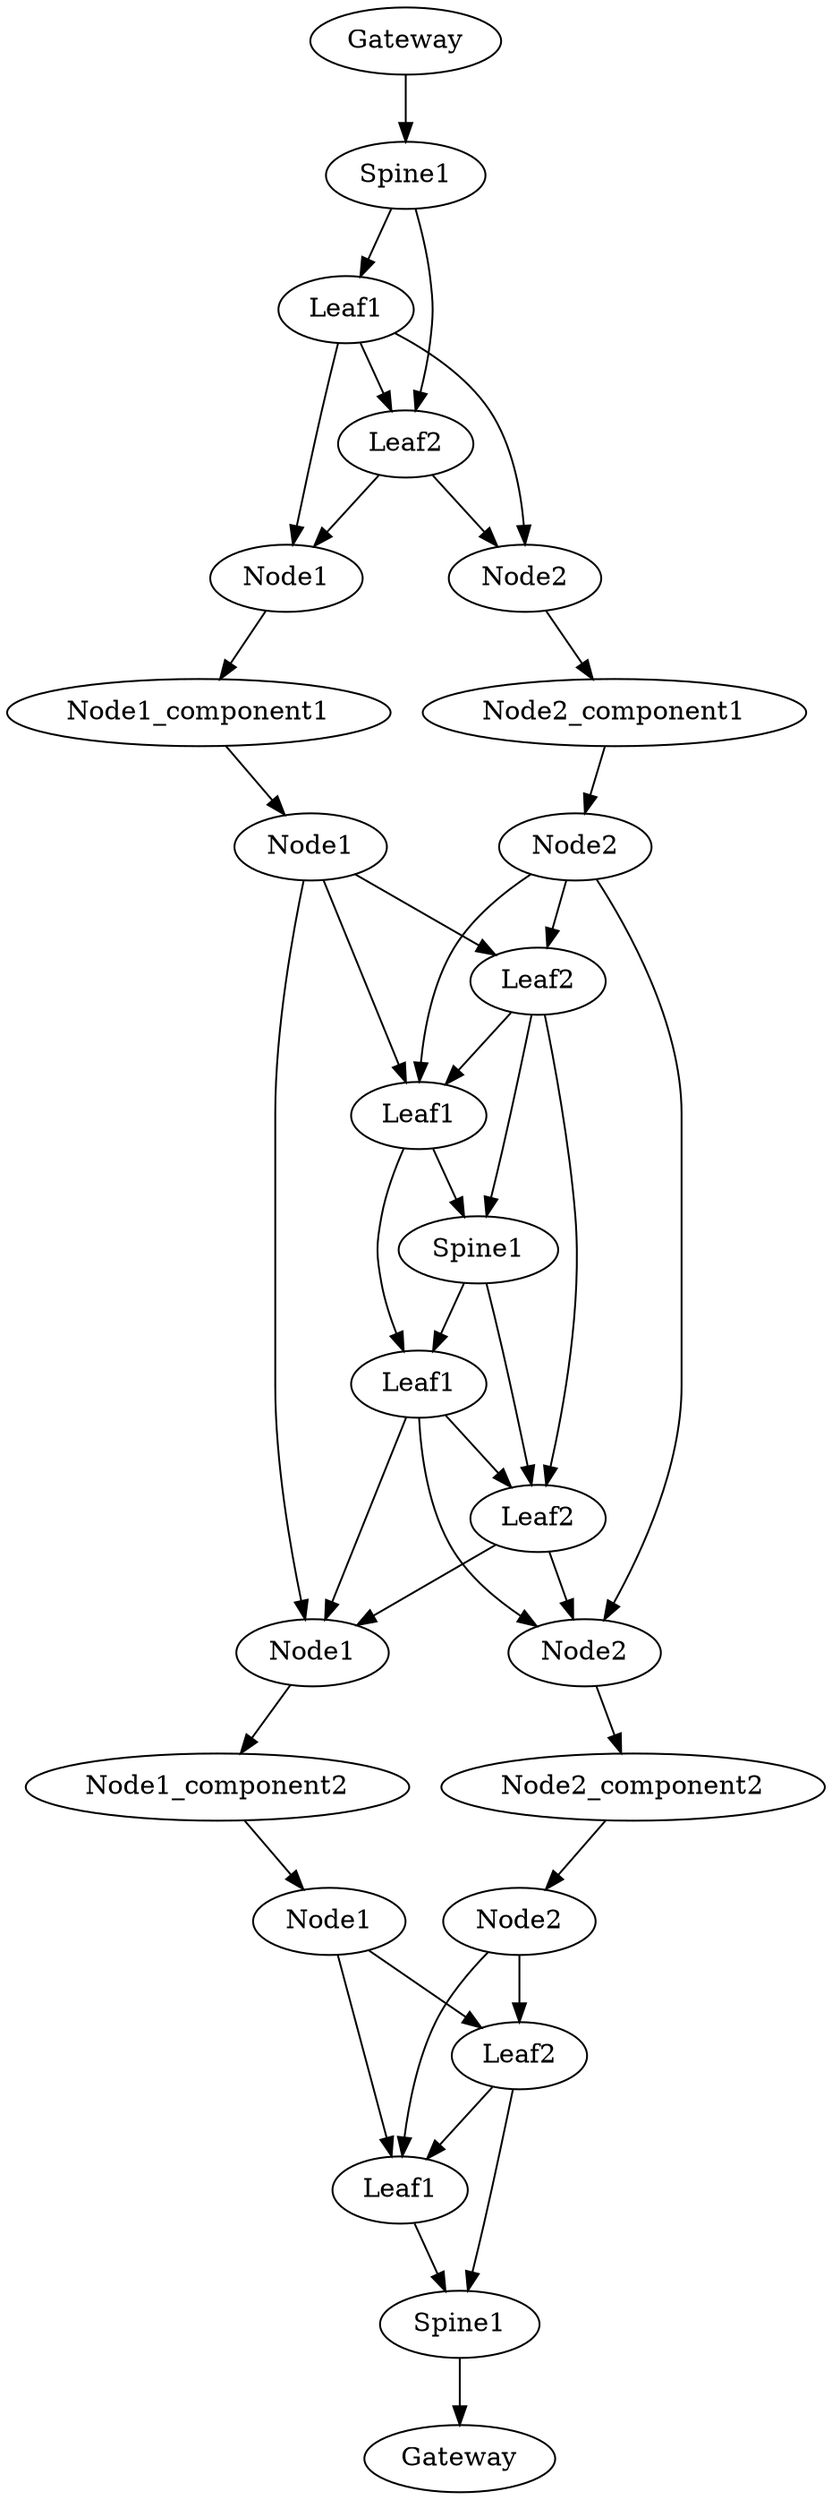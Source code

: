 digraph {
	6 [label=Gateway]
	7 [label=Spine1]
	8 [label=Leaf1]
	9 [label=Leaf2]
	10 [label=Node1]
	11 [label=Node2]
	12 [label=Leaf1]
	14 [label=Leaf2]
	16 [label=Node1]
	18 [label=Node2]
	1 [label=Spine1]
	13 [label=Leaf1]
	15 [label=Leaf2]
	17 [label=Node1]
	19 [label=Node2]
	20 [label=Gateway]
	21 [label=Spine1]
	22 [label=Leaf1]
	23 [label=Leaf2]
	24 [label=Node1]
	25 [label=Node2]
	26 [label=Node1_component1]
	27 [label=Node2_component1]
	28 [label=Node1_component2]
	29 [label=Node2_component2]
	6 -> 7
	7 -> 8
	7 -> 9
	8 -> 9
	8 -> 10
	8 -> 11
	9 -> 10
	9 -> 11
	12 -> 1
	1 -> 13
	14 -> 1
	1 -> 15
	14 -> 12
	13 -> 15
	16 -> 12
	13 -> 17
	18 -> 12
	13 -> 19
	16 -> 14
	15 -> 17
	18 -> 14
	15 -> 19
	12 -> 13
	14 -> 15
	16 -> 17
	18 -> 19
	21 -> 20
	22 -> 21
	23 -> 21
	23 -> 22
	24 -> 22
	25 -> 22
	24 -> 23
	25 -> 23
	10 -> 26
	11 -> 27
	26 -> 16
	27 -> 18
	17 -> 28
	19 -> 29
	28 -> 24
	29 -> 25
}
